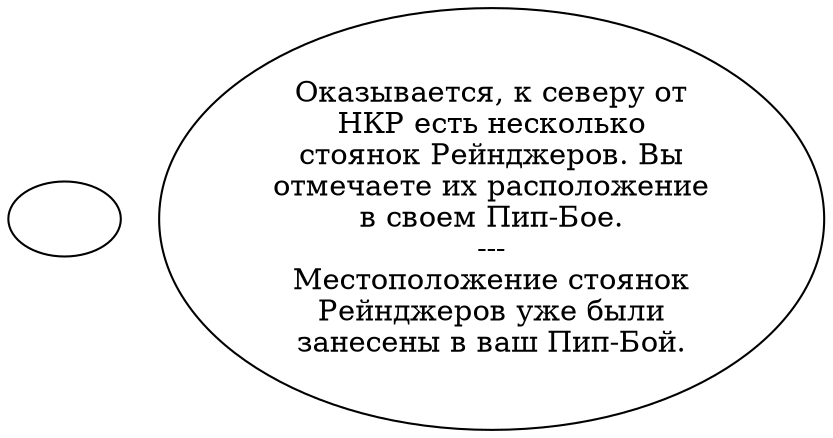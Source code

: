 digraph sirngmap {
  "start" [style=filled       fillcolor="#FFFFFF"       color="#000000"]
  "start" [label=""]
  "use_p_proc" [style=filled       fillcolor="#FFFFFF"       color="#000000"]
  "use_p_proc" [label="Оказывается, к северу от\nНКР есть несколько\nстоянок Рейнджеров. Вы\nотмечаете их расположение\nв своем Пип-Бое.\n---\nМестоположение стоянок\nРейнджеров уже были\nзанесены в ваш Пип-Бой."]
}